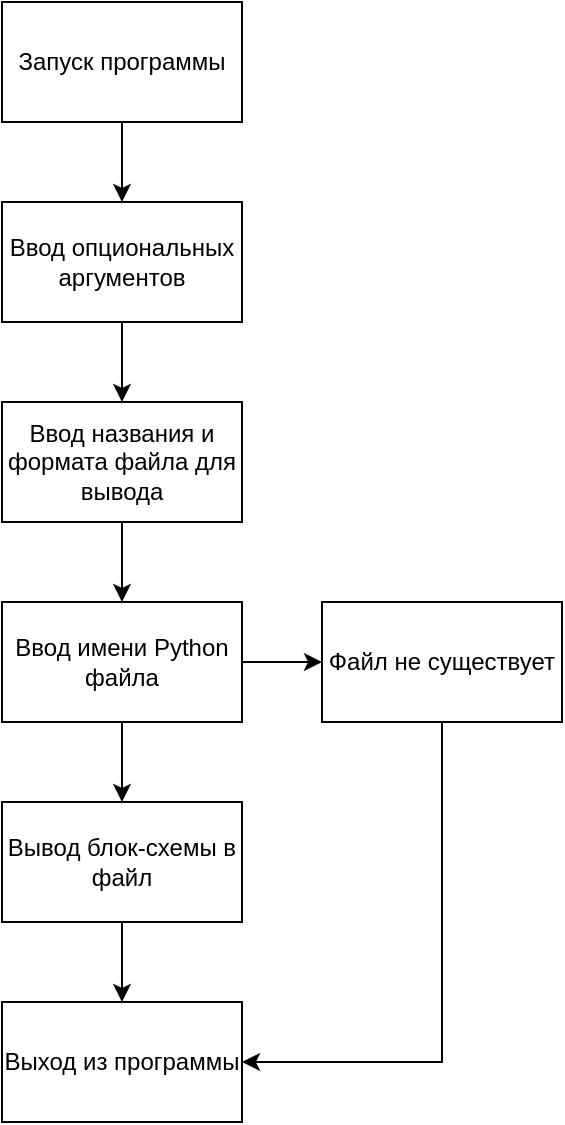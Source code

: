 <mxfile version="13.3.0" type="device"><diagram id="G3QiZteFCKBcDJ6lYsvr" name="Page-1"><mxGraphModel dx="1422" dy="742" grid="1" gridSize="10" guides="1" tooltips="1" connect="1" arrows="1" fold="1" page="1" pageScale="1" pageWidth="827" pageHeight="1169" background="none" math="0" shadow="0"><root><mxCell id="0"/><mxCell id="1" parent="0"/><mxCell id="aPnOEj5hqPN0j-BTQPl5-6" style="edgeStyle=orthogonalEdgeStyle;rounded=0;orthogonalLoop=1;jettySize=auto;html=1;entryX=0.5;entryY=0;entryDx=0;entryDy=0;" edge="1" parent="1" source="6UWFBOeZk9DYIkkIZiVg-1" target="6UWFBOeZk9DYIkkIZiVg-3"><mxGeometry relative="1" as="geometry"/></mxCell><mxCell id="6UWFBOeZk9DYIkkIZiVg-1" value="Запуск программы" style="rounded=0;whiteSpace=wrap;html=1;" parent="1" vertex="1"><mxGeometry x="340" y="20" width="120" height="60" as="geometry"/></mxCell><mxCell id="6UWFBOeZk9DYIkkIZiVg-16" style="edgeStyle=orthogonalEdgeStyle;rounded=0;orthogonalLoop=1;jettySize=auto;html=1;entryX=0;entryY=0.5;entryDx=0;entryDy=0;" parent="1" source="6UWFBOeZk9DYIkkIZiVg-2" target="6UWFBOeZk9DYIkkIZiVg-7" edge="1"><mxGeometry relative="1" as="geometry"/></mxCell><mxCell id="aPnOEj5hqPN0j-BTQPl5-4" style="edgeStyle=orthogonalEdgeStyle;rounded=0;orthogonalLoop=1;jettySize=auto;html=1;entryX=0.5;entryY=0;entryDx=0;entryDy=0;" edge="1" parent="1" source="6UWFBOeZk9DYIkkIZiVg-2" target="6UWFBOeZk9DYIkkIZiVg-6"><mxGeometry relative="1" as="geometry"/></mxCell><mxCell id="6UWFBOeZk9DYIkkIZiVg-2" value="Ввод имени Python файла" style="rounded=0;whiteSpace=wrap;html=1;" parent="1" vertex="1"><mxGeometry x="340" y="320" width="120" height="60" as="geometry"/></mxCell><mxCell id="6UWFBOeZk9DYIkkIZiVg-10" style="edgeStyle=orthogonalEdgeStyle;rounded=0;orthogonalLoop=1;jettySize=auto;html=1;entryX=0.5;entryY=0;entryDx=0;entryDy=0;" parent="1" source="6UWFBOeZk9DYIkkIZiVg-3" target="6UWFBOeZk9DYIkkIZiVg-4" edge="1"><mxGeometry relative="1" as="geometry"/></mxCell><mxCell id="6UWFBOeZk9DYIkkIZiVg-3" value="Ввод опциональных аргументов" style="rounded=0;whiteSpace=wrap;html=1;" parent="1" vertex="1"><mxGeometry x="340" y="120" width="120" height="60" as="geometry"/></mxCell><mxCell id="aPnOEj5hqPN0j-BTQPl5-5" style="edgeStyle=orthogonalEdgeStyle;rounded=0;orthogonalLoop=1;jettySize=auto;html=1;entryX=0.5;entryY=0;entryDx=0;entryDy=0;" edge="1" parent="1" source="6UWFBOeZk9DYIkkIZiVg-4" target="6UWFBOeZk9DYIkkIZiVg-2"><mxGeometry relative="1" as="geometry"/></mxCell><mxCell id="6UWFBOeZk9DYIkkIZiVg-4" value="Ввод названия и формата файла для вывода" style="rounded=0;whiteSpace=wrap;html=1;" parent="1" vertex="1"><mxGeometry x="340" y="220" width="120" height="60" as="geometry"/></mxCell><mxCell id="6UWFBOeZk9DYIkkIZiVg-5" value="Выход из программы" style="rounded=0;whiteSpace=wrap;html=1;" parent="1" vertex="1"><mxGeometry x="340" y="520" width="120" height="60" as="geometry"/></mxCell><mxCell id="aPnOEj5hqPN0j-BTQPl5-2" style="edgeStyle=orthogonalEdgeStyle;rounded=0;orthogonalLoop=1;jettySize=auto;html=1;entryX=0.5;entryY=0;entryDx=0;entryDy=0;" edge="1" parent="1" source="6UWFBOeZk9DYIkkIZiVg-6" target="6UWFBOeZk9DYIkkIZiVg-5"><mxGeometry relative="1" as="geometry"/></mxCell><mxCell id="6UWFBOeZk9DYIkkIZiVg-6" value="Вывод блок-схемы в файл" style="rounded=0;whiteSpace=wrap;html=1;" parent="1" vertex="1"><mxGeometry x="340" y="420" width="120" height="60" as="geometry"/></mxCell><mxCell id="aPnOEj5hqPN0j-BTQPl5-1" style="edgeStyle=orthogonalEdgeStyle;rounded=0;orthogonalLoop=1;jettySize=auto;html=1;entryX=1;entryY=0.5;entryDx=0;entryDy=0;" edge="1" parent="1" source="6UWFBOeZk9DYIkkIZiVg-7" target="6UWFBOeZk9DYIkkIZiVg-5"><mxGeometry relative="1" as="geometry"><Array as="points"><mxPoint x="560" y="550"/></Array></mxGeometry></mxCell><mxCell id="6UWFBOeZk9DYIkkIZiVg-7" value="Файл не существует" style="rounded=0;whiteSpace=wrap;html=1;" parent="1" vertex="1"><mxGeometry x="500" y="320" width="120" height="60" as="geometry"/></mxCell></root></mxGraphModel></diagram></mxfile>